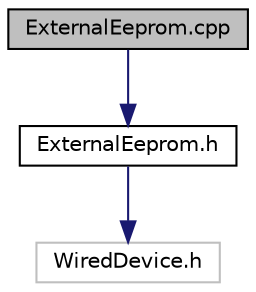 digraph "ExternalEeprom.cpp"
{
  edge [fontname="Helvetica",fontsize="10",labelfontname="Helvetica",labelfontsize="10"];
  node [fontname="Helvetica",fontsize="10",shape=record];
  Node1 [label="ExternalEeprom.cpp",height=0.2,width=0.4,color="black", fillcolor="grey75", style="filled", fontcolor="black"];
  Node1 -> Node2 [color="midnightblue",fontsize="10",style="solid",fontname="Helvetica"];
  Node2 [label="ExternalEeprom.h",height=0.2,width=0.4,color="black", fillcolor="white", style="filled",URL="$ExternalEeprom_8h.html"];
  Node2 -> Node3 [color="midnightblue",fontsize="10",style="solid",fontname="Helvetica"];
  Node3 [label="WiredDevice.h",height=0.2,width=0.4,color="grey75", fillcolor="white", style="filled"];
}
